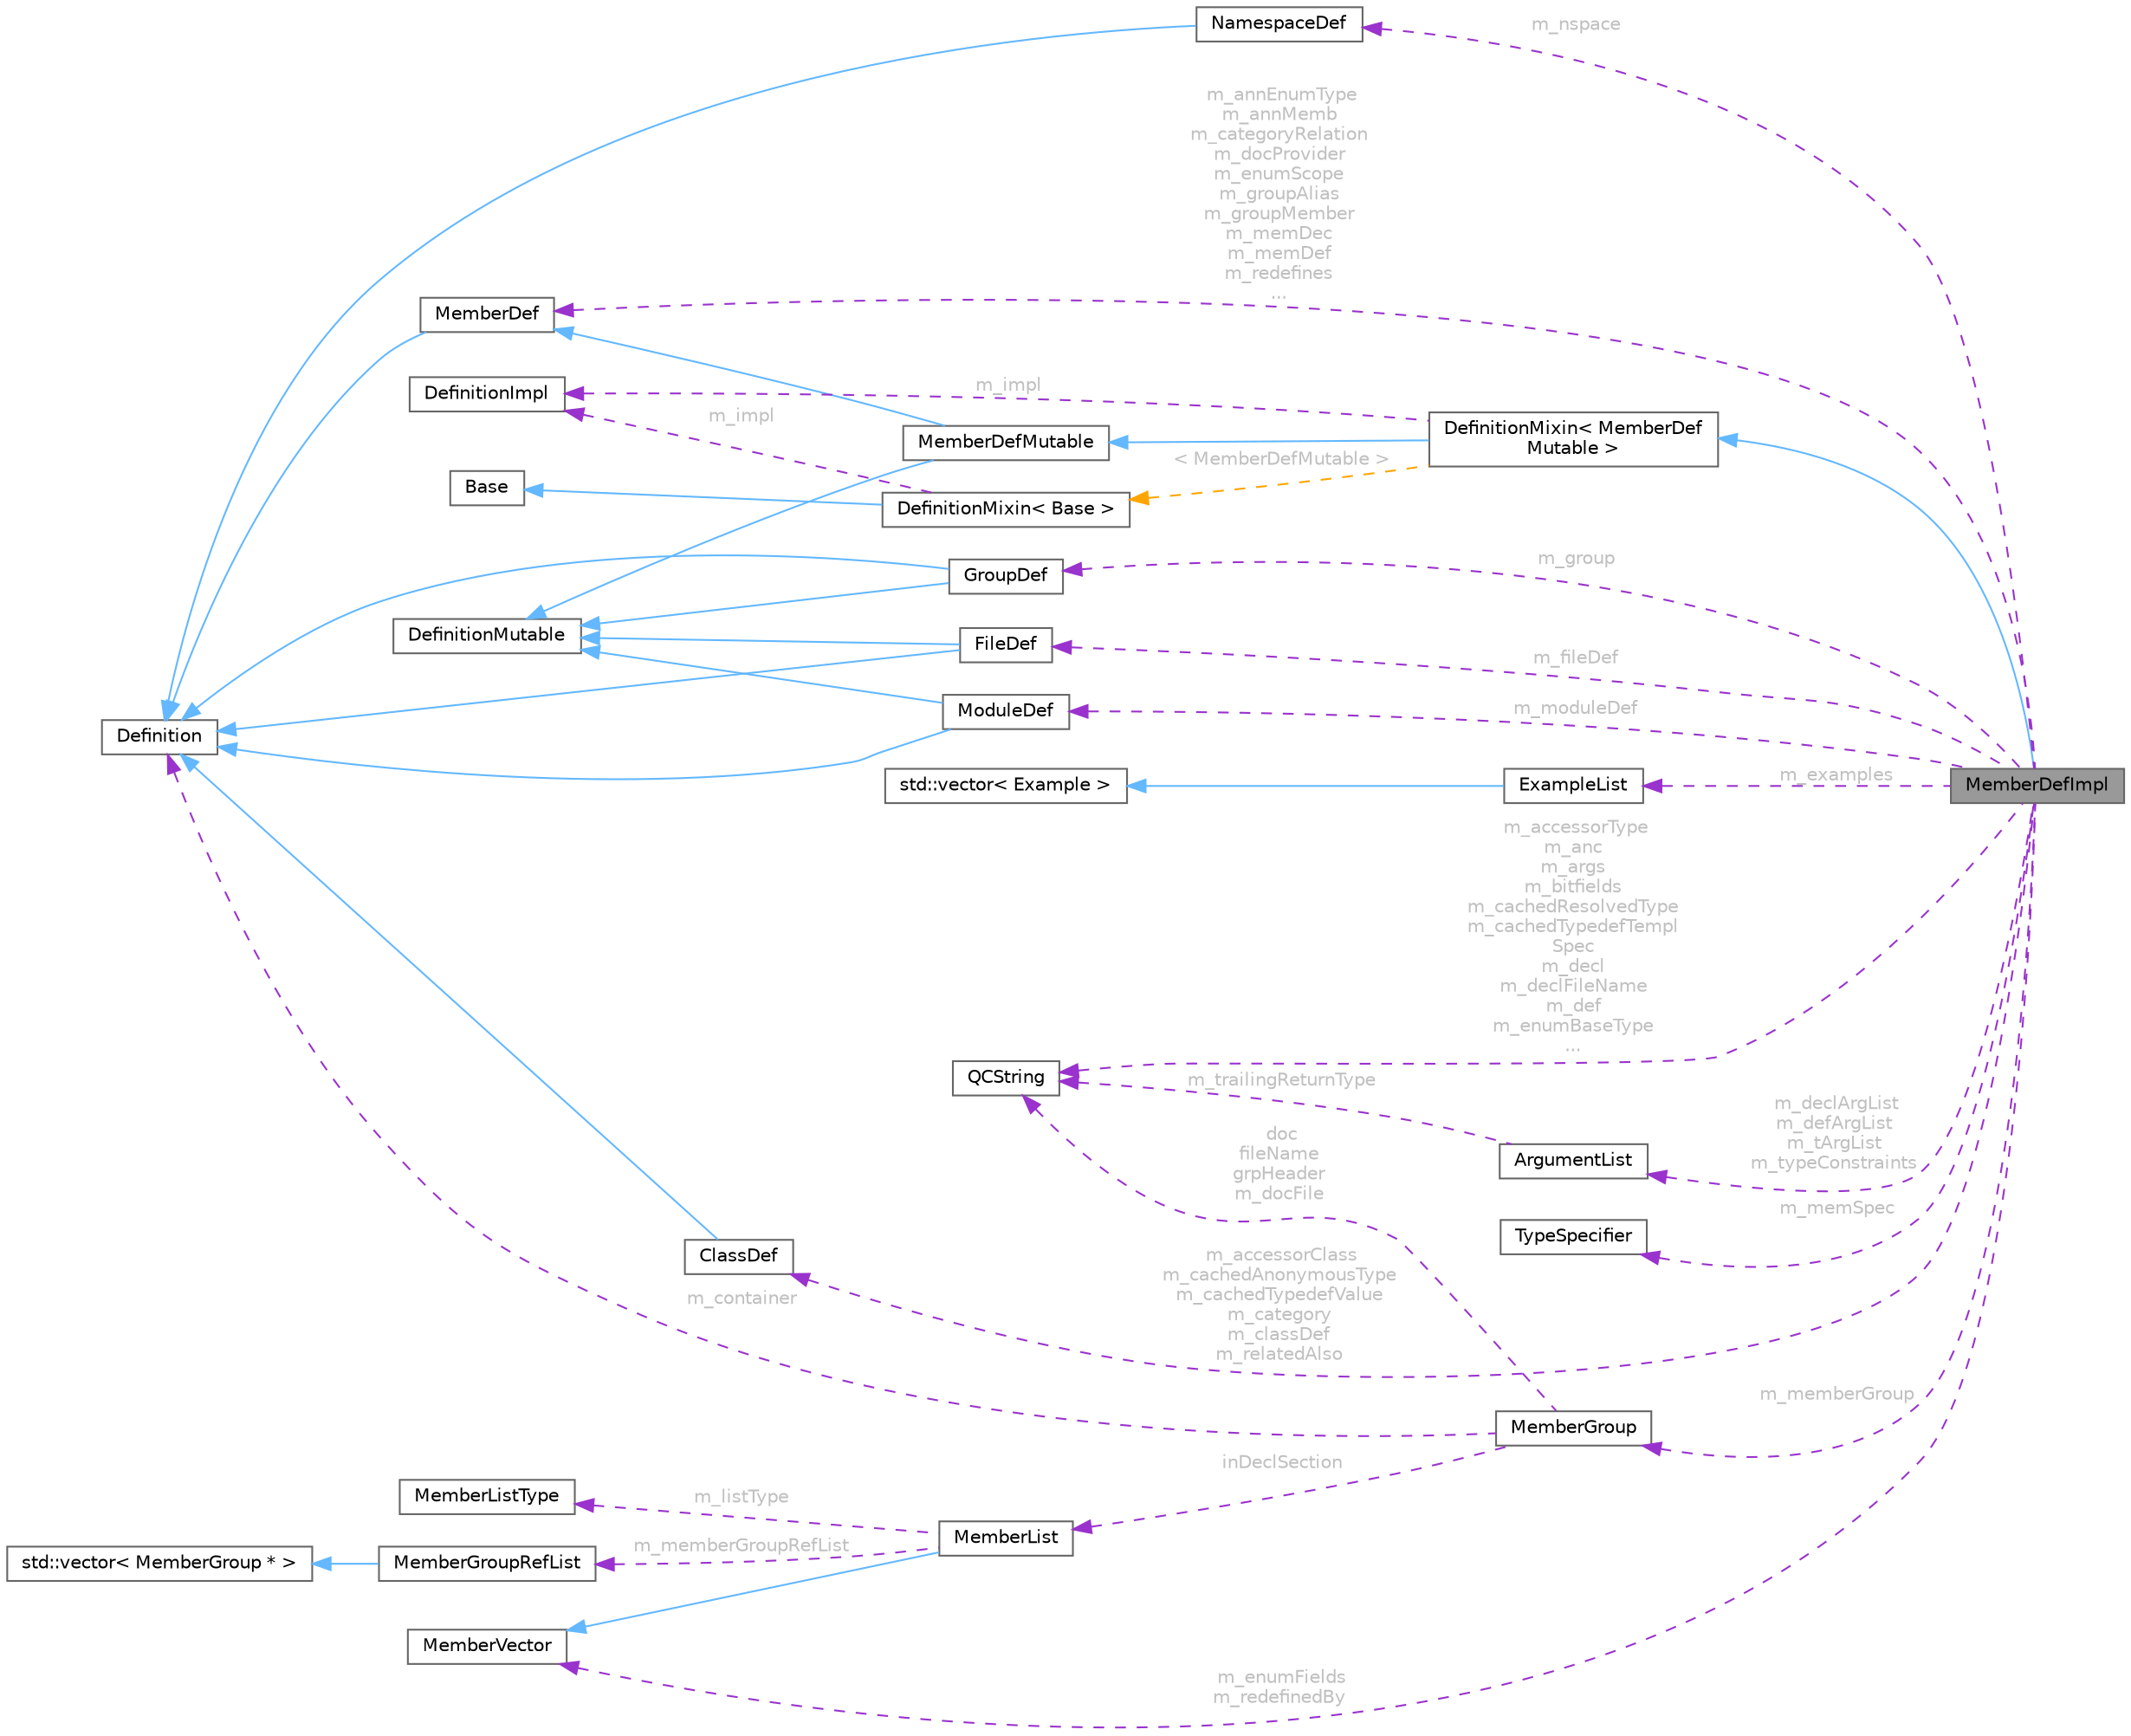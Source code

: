 digraph "MemberDefImpl"
{
 // INTERACTIVE_SVG=YES
 // LATEX_PDF_SIZE
  bgcolor="transparent";
  edge [fontname=Helvetica,fontsize=10,labelfontname=Helvetica,labelfontsize=10];
  node [fontname=Helvetica,fontsize=10,shape=box,height=0.2,width=0.4];
  rankdir="LR";
  Node1 [id="Node000001",label="MemberDefImpl",height=0.2,width=0.4,color="gray40", fillcolor="grey60", style="filled", fontcolor="black",tooltip=" "];
  Node2 -> Node1 [id="edge1_Node000001_Node000002",dir="back",color="steelblue1",style="solid",tooltip=" "];
  Node2 [id="Node000002",label="DefinitionMixin\< MemberDef\lMutable \>",height=0.2,width=0.4,color="gray40", fillcolor="white", style="filled",URL="$dd/d10/class_definition_mixin.html",tooltip=" "];
  Node3 -> Node2 [id="edge2_Node000002_Node000003",dir="back",color="steelblue1",style="solid",tooltip=" "];
  Node3 [id="Node000003",label="MemberDefMutable",height=0.2,width=0.4,color="gray40", fillcolor="white", style="filled",URL="$dd/d4b/class_member_def_mutable.html",tooltip=" "];
  Node4 -> Node3 [id="edge3_Node000003_Node000004",dir="back",color="steelblue1",style="solid",tooltip=" "];
  Node4 [id="Node000004",label="DefinitionMutable",height=0.2,width=0.4,color="gray40", fillcolor="white", style="filled",URL="$d0/d46/class_definition_mutable.html",tooltip=" "];
  Node5 -> Node3 [id="edge4_Node000003_Node000005",dir="back",color="steelblue1",style="solid",tooltip=" "];
  Node5 [id="Node000005",label="MemberDef",height=0.2,width=0.4,color="gray40", fillcolor="white", style="filled",URL="$da/d09/class_member_def.html",tooltip="A model of a class/file/namespace member symbol."];
  Node6 -> Node5 [id="edge5_Node000005_Node000006",dir="back",color="steelblue1",style="solid",tooltip=" "];
  Node6 [id="Node000006",label="Definition",height=0.2,width=0.4,color="gray40", fillcolor="white", style="filled",URL="$d5/dcc/class_definition.html",tooltip="The common base class of all entity definitions found in the sources."];
  Node7 -> Node2 [id="edge6_Node000002_Node000007",dir="back",color="darkorchid3",style="dashed",tooltip=" ",label=" m_impl",fontcolor="grey" ];
  Node7 [id="Node000007",label="DefinitionImpl",height=0.2,width=0.4,color="gray40", fillcolor="white", style="filled",URL="$d3/ddf/class_definition_impl.html",tooltip=" "];
  Node8 -> Node2 [id="edge7_Node000002_Node000008",dir="back",color="orange",style="dashed",tooltip=" ",label=" \< MemberDefMutable \>",fontcolor="grey" ];
  Node8 [id="Node000008",label="DefinitionMixin\< Base \>",height=0.2,width=0.4,color="gray40", fillcolor="white", style="filled",URL="$dd/d10/class_definition_mixin.html",tooltip=" "];
  Node9 -> Node8 [id="edge8_Node000008_Node000009",dir="back",color="steelblue1",style="solid",tooltip=" "];
  Node9 [id="Node000009",label="Base",height=0.2,width=0.4,color="gray40", fillcolor="white", style="filled",tooltip=" "];
  Node7 -> Node8 [id="edge9_Node000008_Node000007",dir="back",color="darkorchid3",style="dashed",tooltip=" ",label=" m_impl",fontcolor="grey" ];
  Node10 -> Node1 [id="edge10_Node000001_Node000010",dir="back",color="darkorchid3",style="dashed",tooltip=" ",label=" m_accessorClass\nm_cachedAnonymousType\nm_cachedTypedefValue\nm_category\nm_classDef\nm_relatedAlso",fontcolor="grey" ];
  Node10 [id="Node000010",label="ClassDef",height=0.2,width=0.4,color="gray40", fillcolor="white", style="filled",URL="$d1/dcf/class_class_def.html",tooltip="A abstract class representing of a compound symbol."];
  Node6 -> Node10 [id="edge11_Node000010_Node000006",dir="back",color="steelblue1",style="solid",tooltip=" "];
  Node11 -> Node1 [id="edge12_Node000001_Node000011",dir="back",color="darkorchid3",style="dashed",tooltip=" ",label=" m_fileDef",fontcolor="grey" ];
  Node11 [id="Node000011",label="FileDef",height=0.2,width=0.4,color="gray40", fillcolor="white", style="filled",URL="$de/db0/class_file_def.html",tooltip="A model of a file symbol."];
  Node4 -> Node11 [id="edge13_Node000011_Node000004",dir="back",color="steelblue1",style="solid",tooltip=" "];
  Node6 -> Node11 [id="edge14_Node000011_Node000006",dir="back",color="steelblue1",style="solid",tooltip=" "];
  Node12 -> Node1 [id="edge15_Node000001_Node000012",dir="back",color="darkorchid3",style="dashed",tooltip=" ",label=" m_nspace",fontcolor="grey" ];
  Node12 [id="Node000012",label="NamespaceDef",height=0.2,width=0.4,color="gray40", fillcolor="white", style="filled",URL="$d0/d07/class_namespace_def.html",tooltip="An abstract interface of a namespace symbol."];
  Node6 -> Node12 [id="edge16_Node000012_Node000006",dir="back",color="steelblue1",style="solid",tooltip=" "];
  Node13 -> Node1 [id="edge17_Node000001_Node000013",dir="back",color="darkorchid3",style="dashed",tooltip=" ",label=" m_moduleDef",fontcolor="grey" ];
  Node13 [id="Node000013",label="ModuleDef",height=0.2,width=0.4,color="gray40", fillcolor="white", style="filled",URL="$d0/ded/class_module_def.html",tooltip=" "];
  Node4 -> Node13 [id="edge18_Node000013_Node000004",dir="back",color="steelblue1",style="solid",tooltip=" "];
  Node6 -> Node13 [id="edge19_Node000013_Node000006",dir="back",color="steelblue1",style="solid",tooltip=" "];
  Node5 -> Node1 [id="edge20_Node000001_Node000005",dir="back",color="darkorchid3",style="dashed",tooltip=" ",label=" m_annEnumType\nm_annMemb\nm_categoryRelation\nm_docProvider\nm_enumScope\nm_groupAlias\nm_groupMember\nm_memDec\nm_memDef\nm_redefines\n...",fontcolor="grey" ];
  Node14 -> Node1 [id="edge21_Node000001_Node000014",dir="back",color="darkorchid3",style="dashed",tooltip=" ",label=" m_enumFields\nm_redefinedBy",fontcolor="grey" ];
  Node14 [id="Node000014",label="MemberVector",height=0.2,width=0.4,color="gray40", fillcolor="white", style="filled",URL="$d1/d7d/class_member_vector.html",tooltip="A vector of MemberDef object."];
  Node15 -> Node1 [id="edge22_Node000001_Node000015",dir="back",color="darkorchid3",style="dashed",tooltip=" ",label=" m_examples",fontcolor="grey" ];
  Node15 [id="Node000015",label="ExampleList",height=0.2,width=0.4,color="gray40", fillcolor="white", style="filled",URL="$d1/d48/class_example_list.html",tooltip=" "];
  Node16 -> Node15 [id="edge23_Node000015_Node000016",dir="back",color="steelblue1",style="solid",tooltip=" "];
  Node16 [id="Node000016",label="std::vector\< Example \>",height=0.2,width=0.4,color="gray40", fillcolor="white", style="filled",tooltip=" "];
  Node17 -> Node1 [id="edge24_Node000001_Node000017",dir="back",color="darkorchid3",style="dashed",tooltip=" ",label=" m_accessorType\nm_anc\nm_args\nm_bitfields\nm_cachedResolvedType\nm_cachedTypedefTempl\lSpec\nm_decl\nm_declFileName\nm_def\nm_enumBaseType\n...",fontcolor="grey" ];
  Node17 [id="Node000017",label="QCString",height=0.2,width=0.4,color="gray40", fillcolor="white", style="filled",URL="$d9/d45/class_q_c_string.html",tooltip="This is an alternative implementation of QCString."];
  Node18 -> Node1 [id="edge25_Node000001_Node000018",dir="back",color="darkorchid3",style="dashed",tooltip=" ",label=" m_memSpec",fontcolor="grey" ];
  Node18 [id="Node000018",label="TypeSpecifier",height=0.2,width=0.4,color="gray40", fillcolor="white", style="filled",URL="$d7/dc8/class_type_specifier.html",tooltip="Wrapper class for a number of boolean properties."];
  Node19 -> Node1 [id="edge26_Node000001_Node000019",dir="back",color="darkorchid3",style="dashed",tooltip=" ",label=" m_declArgList\nm_defArgList\nm_tArgList\nm_typeConstraints",fontcolor="grey" ];
  Node19 [id="Node000019",label="ArgumentList",height=0.2,width=0.4,color="gray40", fillcolor="white", style="filled",URL="$d7/df8/class_argument_list.html",tooltip="This class represents an function or template argument list."];
  Node17 -> Node19 [id="edge27_Node000019_Node000017",dir="back",color="darkorchid3",style="dashed",tooltip=" ",label=" m_trailingReturnType",fontcolor="grey" ];
  Node20 -> Node1 [id="edge28_Node000001_Node000020",dir="back",color="darkorchid3",style="dashed",tooltip=" ",label=" m_memberGroup",fontcolor="grey" ];
  Node20 [id="Node000020",label="MemberGroup",height=0.2,width=0.4,color="gray40", fillcolor="white", style="filled",URL="$da/d32/class_member_group.html",tooltip="A class representing a group of members."];
  Node6 -> Node20 [id="edge29_Node000020_Node000006",dir="back",color="darkorchid3",style="dashed",tooltip=" ",label=" m_container",fontcolor="grey" ];
  Node21 -> Node20 [id="edge30_Node000020_Node000021",dir="back",color="darkorchid3",style="dashed",tooltip=" ",label=" inDeclSection",fontcolor="grey" ];
  Node21 [id="Node000021",label="MemberList",height=0.2,width=0.4,color="gray40", fillcolor="white", style="filled",URL="$dd/d13/class_member_list.html",tooltip="A list of MemberDef objects as shown in documentation sections."];
  Node14 -> Node21 [id="edge31_Node000021_Node000014",dir="back",color="steelblue1",style="solid",tooltip=" "];
  Node22 -> Node21 [id="edge32_Node000021_Node000022",dir="back",color="darkorchid3",style="dashed",tooltip=" ",label=" m_memberGroupRefList",fontcolor="grey" ];
  Node22 [id="Node000022",label="MemberGroupRefList",height=0.2,width=0.4,color="gray40", fillcolor="white", style="filled",URL="$d4/d15/class_member_group_ref_list.html",tooltip=" "];
  Node23 -> Node22 [id="edge33_Node000022_Node000023",dir="back",color="steelblue1",style="solid",tooltip=" "];
  Node23 [id="Node000023",label="std::vector\< MemberGroup * \>",height=0.2,width=0.4,color="gray40", fillcolor="white", style="filled",tooltip=" "];
  Node24 -> Node21 [id="edge34_Node000021_Node000024",dir="back",color="darkorchid3",style="dashed",tooltip=" ",label=" m_listType",fontcolor="grey" ];
  Node24 [id="Node000024",label="MemberListType",height=0.2,width=0.4,color="gray40", fillcolor="white", style="filled",URL="$d0/dd9/class_member_list_type.html",tooltip="Wrapper class for the MemberListType type."];
  Node17 -> Node20 [id="edge35_Node000020_Node000017",dir="back",color="darkorchid3",style="dashed",tooltip=" ",label=" doc\nfileName\ngrpHeader\nm_docFile",fontcolor="grey" ];
  Node25 -> Node1 [id="edge36_Node000001_Node000025",dir="back",color="darkorchid3",style="dashed",tooltip=" ",label=" m_group",fontcolor="grey" ];
  Node25 [id="Node000025",label="GroupDef",height=0.2,width=0.4,color="gray40", fillcolor="white", style="filled",URL="$d8/d09/class_group_def.html",tooltip="A model of a group of symbols."];
  Node4 -> Node25 [id="edge37_Node000025_Node000004",dir="back",color="steelblue1",style="solid",tooltip=" "];
  Node6 -> Node25 [id="edge38_Node000025_Node000006",dir="back",color="steelblue1",style="solid",tooltip=" "];
}
